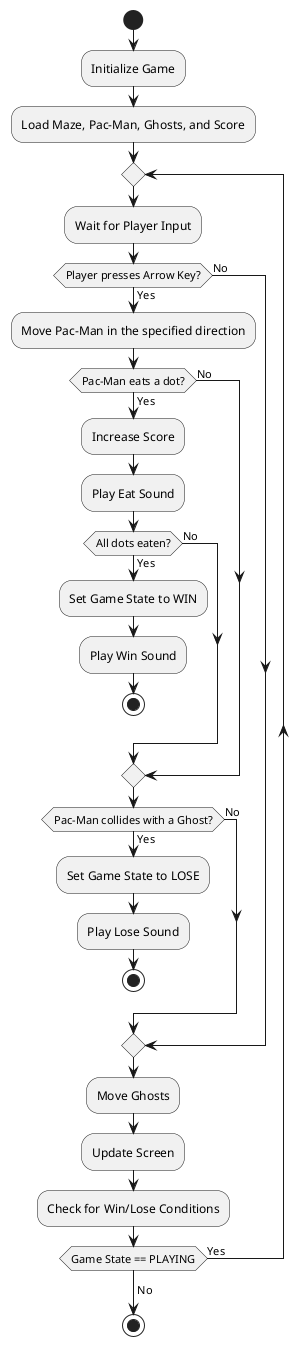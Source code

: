 @startuml
start

:Initialize Game;
:Load Maze, Pac-Man, Ghosts, and Score;

repeat
    :Wait for Player Input;
    if (Player presses Arrow Key?) then (Yes)
        :Move Pac-Man in the specified direction;
        if (Pac-Man eats a dot?) then (Yes)
            :Increase Score;
            :Play Eat Sound;
            if (All dots eaten?) then (Yes)
                :Set Game State to WIN;
                :Play Win Sound;
                stop
            else (No)
            endif
        else (No)
        endif

        if (Pac-Man collides with a Ghost?) then (Yes)
            :Set Game State to LOSE;
            :Play Lose Sound;
            stop
        else (No)
        endif
    else (No)
    endif

    :Move Ghosts;
    :Update Screen;
    :Check for Win/Lose Conditions;

repeat while (Game State == PLAYING) is (Yes)
->No;

stop
@enduml